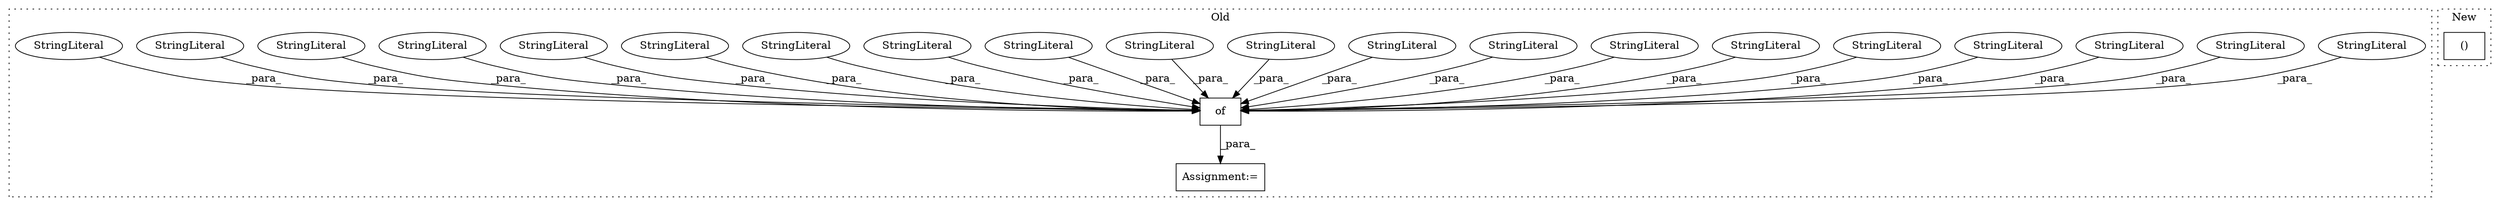 digraph G {
subgraph cluster0 {
1 [label="of" a="32" s="2004,2763" l="3,1" shape="box"];
3 [label="StringLiteral" a="45" s="2224" l="16" shape="ellipse"];
4 [label="StringLiteral" a="45" s="2074" l="25" shape="ellipse"];
5 [label="StringLiteral" a="45" s="2348" l="11" shape="ellipse"];
6 [label="StringLiteral" a="45" s="2666" l="6" shape="ellipse"];
7 [label="StringLiteral" a="45" s="2622" l="3" shape="ellipse"];
8 [label="StringLiteral" a="45" s="2241" l="6" shape="ellipse"];
9 [label="StringLiteral" a="45" s="2485" l="6" shape="ellipse"];
10 [label="StringLiteral" a="45" s="2644" l="3" shape="ellipse"];
11 [label="StringLiteral" a="45" s="2580" l="21" shape="ellipse"];
12 [label="StringLiteral" a="45" s="2266" l="12" shape="ellipse"];
13 [label="StringLiteral" a="45" s="2602" l="19" shape="ellipse"];
14 [label="StringLiteral" a="45" s="2220" l="3" shape="ellipse"];
15 [label="StringLiteral" a="45" s="2200" l="3" shape="ellipse"];
16 [label="StringLiteral" a="45" s="2719" l="27" shape="ellipse"];
17 [label="StringLiteral" a="45" s="2750" l="6" shape="ellipse"];
18 [label="StringLiteral" a="45" s="2046" l="10" shape="ellipse"];
19 [label="Assignment:=" a="7" s="1999" l="1" shape="box"];
20 [label="StringLiteral" a="45" s="2027" l="14" shape="ellipse"];
21 [label="StringLiteral" a="45" s="2551" l="28" shape="ellipse"];
22 [label="StringLiteral" a="45" s="2433" l="22" shape="ellipse"];
23 [label="StringLiteral" a="45" s="2694" l="17" shape="ellipse"];
label = "Old";
style="dotted";
}
subgraph cluster1 {
2 [label="()" a="106" s="2527" l="20" shape="box"];
label = "New";
style="dotted";
}
1 -> 19 [label="_para_"];
3 -> 1 [label="_para_"];
4 -> 1 [label="_para_"];
5 -> 1 [label="_para_"];
6 -> 1 [label="_para_"];
7 -> 1 [label="_para_"];
8 -> 1 [label="_para_"];
9 -> 1 [label="_para_"];
10 -> 1 [label="_para_"];
11 -> 1 [label="_para_"];
12 -> 1 [label="_para_"];
13 -> 1 [label="_para_"];
14 -> 1 [label="_para_"];
15 -> 1 [label="_para_"];
16 -> 1 [label="_para_"];
17 -> 1 [label="_para_"];
18 -> 1 [label="_para_"];
20 -> 1 [label="_para_"];
21 -> 1 [label="_para_"];
22 -> 1 [label="_para_"];
23 -> 1 [label="_para_"];
}